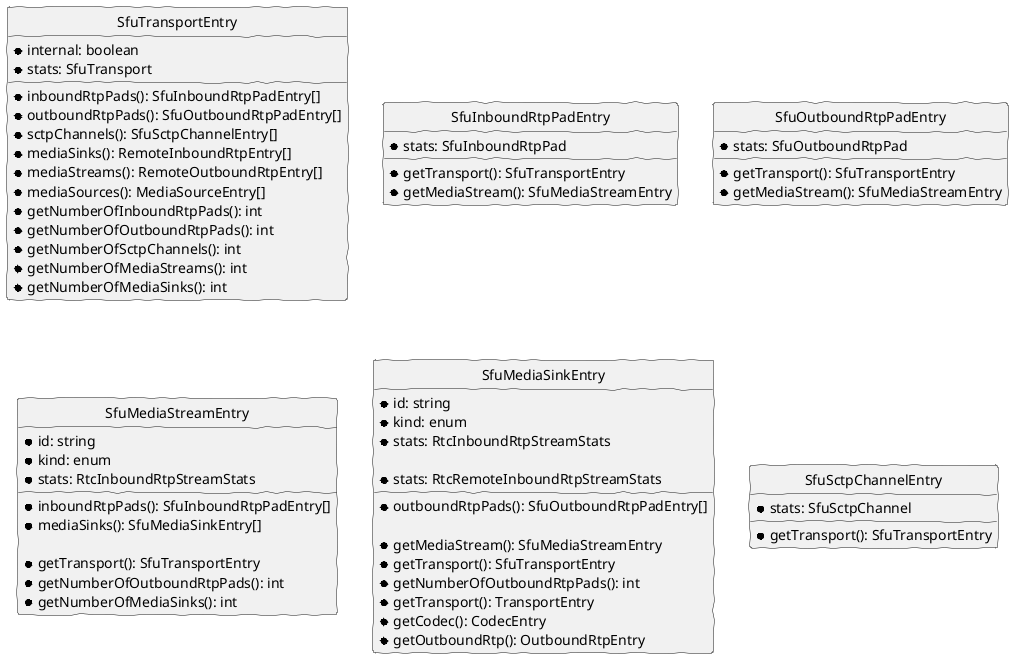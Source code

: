 @startuml
skinparam handwritten true
skinparam monochrome true
skinparam backgroundColor transparent

' hide the spot
hide circle

entity "SfuTransportEntry" {
  *internal: boolean
  *stats: SfuTransport
  *inboundRtpPads(): SfuInboundRtpPadEntry[]
  *outboundRtpPads(): SfuOutboundRtpPadEntry[]
  *sctpChannels(): SfuSctpChannelEntry[]
  *mediaSinks(): RemoteInboundRtpEntry[]
  *mediaStreams(): RemoteOutboundRtpEntry[]
  *mediaSources(): MediaSourceEntry[]
  *getNumberOfInboundRtpPads(): int
  *getNumberOfOutboundRtpPads(): int
  *getNumberOfSctpChannels(): int
  *getNumberOfMediaStreams(): int
  *getNumberOfMediaSinks(): int
}

entity "SfuInboundRtpPadEntry" {
  *stats: SfuInboundRtpPad
  *getTransport(): SfuTransportEntry
  *getMediaStream(): SfuMediaStreamEntry
}

entity "SfuOutboundRtpPadEntry" {
  *stats: SfuOutboundRtpPad
  *getTransport(): SfuTransportEntry
  *getMediaStream(): SfuMediaStreamEntry
}

entity "SfuMediaStreamEntry" {
  *id: string
  *kind: enum
  *stats: RtcInboundRtpStreamStats
  *inboundRtpPads(): SfuInboundRtpPadEntry[]
  *mediaSinks(): SfuMediaSinkEntry[]

  *getTransport(): SfuTransportEntry
  *getNumberOfOutboundRtpPads(): int
  *getNumberOfMediaSinks(): int
}

entity "SfuMediaSinkEntry" {
  *id: string
  *kind: enum
  *stats: RtcInboundRtpStreamStats
  *outboundRtpPads(): SfuOutboundRtpPadEntry[]

  *getMediaStream(): SfuMediaStreamEntry
  *getTransport(): SfuTransportEntry
  *getNumberOfOutboundRtpPads(): int
}

entity "SfuMediaSinkEntry" {
  *stats: RtcRemoteInboundRtpStreamStats
  *getTransport(): TransportEntry
  *getCodec(): CodecEntry
  *getOutboundRtp(): OutboundRtpEntry
}

entity "SfuSctpChannelEntry" {
  *stats: SfuSctpChannel
  *getTransport(): SfuTransportEntry
}

@enduml